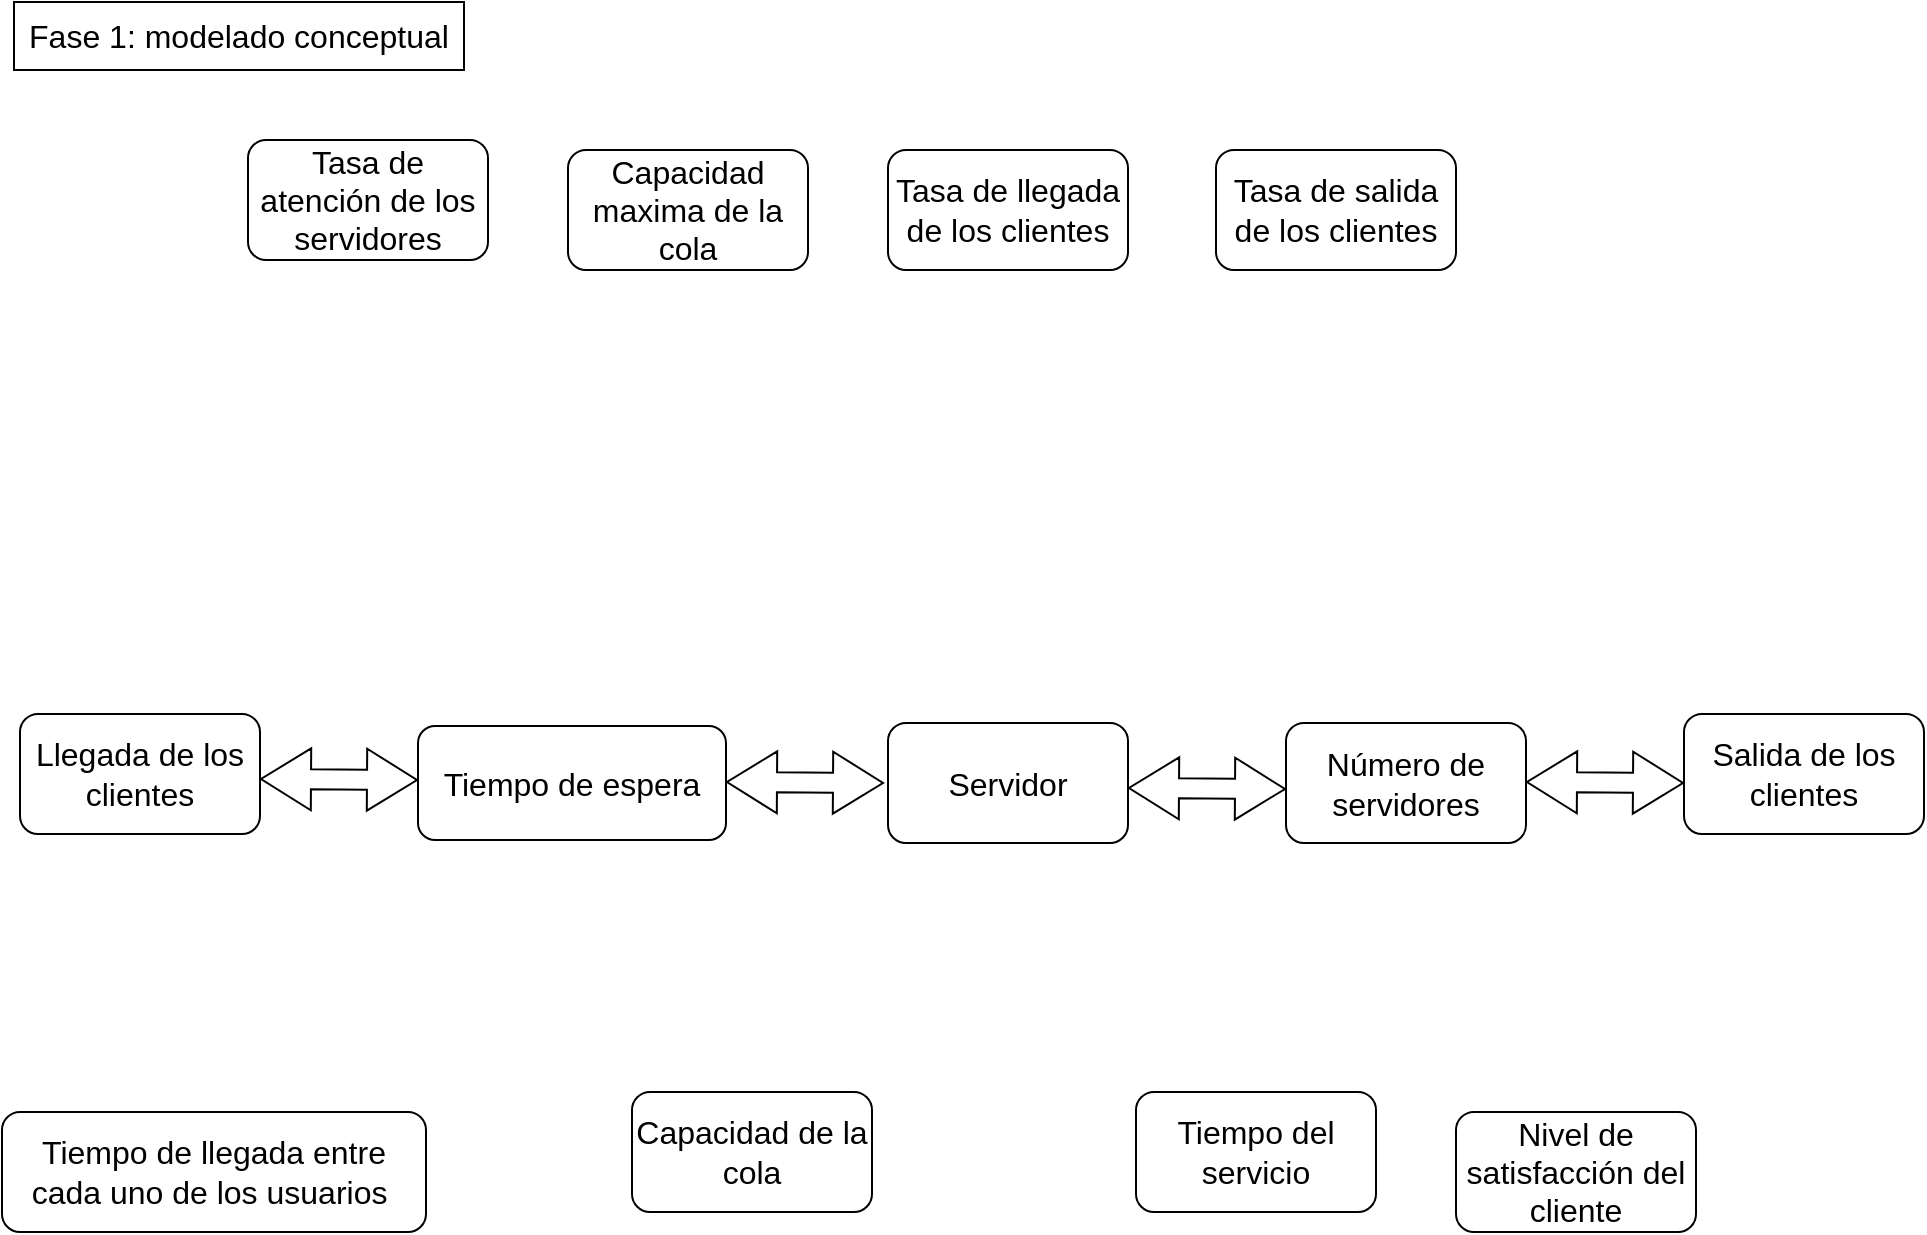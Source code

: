 <mxfile version="21.6.6" type="github">
  <diagram name="Página-1" id="xt2e4blbkaSF2w6qA2vS">
    <mxGraphModel dx="1520" dy="934" grid="0" gridSize="10" guides="1" tooltips="1" connect="1" arrows="1" fold="1" page="0" pageScale="1" pageWidth="827" pageHeight="1169" math="0" shadow="0">
      <root>
        <mxCell id="0" />
        <mxCell id="1" parent="0" />
        <mxCell id="sy5EoKX25wOx0nBIT3mE-2" value="Fase 1: modelado conceptual" style="rounded=0;whiteSpace=wrap;html=1;fontSize=16;" vertex="1" parent="1">
          <mxGeometry x="-343" y="-120" width="225" height="34" as="geometry" />
        </mxCell>
        <mxCell id="sy5EoKX25wOx0nBIT3mE-3" value="Tasa de llegada de los clientes" style="rounded=1;whiteSpace=wrap;html=1;fontSize=16;" vertex="1" parent="1">
          <mxGeometry x="94" y="-46" width="120" height="60" as="geometry" />
        </mxCell>
        <mxCell id="sy5EoKX25wOx0nBIT3mE-4" value="Tasa de atención de los servidores" style="rounded=1;whiteSpace=wrap;html=1;fontSize=16;" vertex="1" parent="1">
          <mxGeometry x="-226" y="-51" width="120" height="60" as="geometry" />
        </mxCell>
        <mxCell id="sy5EoKX25wOx0nBIT3mE-5" value="Tasa de salida de los clientes" style="rounded=1;whiteSpace=wrap;html=1;fontSize=16;" vertex="1" parent="1">
          <mxGeometry x="258" y="-46" width="120" height="60" as="geometry" />
        </mxCell>
        <mxCell id="sy5EoKX25wOx0nBIT3mE-6" value="Capacidad de la cola" style="rounded=1;whiteSpace=wrap;html=1;fontSize=16;" vertex="1" parent="1">
          <mxGeometry x="-34" y="425" width="120" height="60" as="geometry" />
        </mxCell>
        <mxCell id="sy5EoKX25wOx0nBIT3mE-16" value="Llegada de los clientes" style="rounded=1;whiteSpace=wrap;html=1;fontSize=16;" vertex="1" parent="1">
          <mxGeometry x="-340" y="236" width="120" height="60" as="geometry" />
        </mxCell>
        <mxCell id="sy5EoKX25wOx0nBIT3mE-17" value="Salida de los clientes" style="rounded=1;whiteSpace=wrap;html=1;fontSize=16;" vertex="1" parent="1">
          <mxGeometry x="492" y="236" width="120" height="60" as="geometry" />
        </mxCell>
        <mxCell id="sy5EoKX25wOx0nBIT3mE-18" value="Capacidad maxima de la cola" style="rounded=1;whiteSpace=wrap;html=1;fontSize=16;" vertex="1" parent="1">
          <mxGeometry x="-66" y="-46" width="120" height="60" as="geometry" />
        </mxCell>
        <mxCell id="sy5EoKX25wOx0nBIT3mE-19" value="Servidor" style="rounded=1;whiteSpace=wrap;html=1;fontSize=16;" vertex="1" parent="1">
          <mxGeometry x="94" y="240.5" width="120" height="60" as="geometry" />
        </mxCell>
        <mxCell id="sy5EoKX25wOx0nBIT3mE-22" value="" style="shape=flexArrow;endArrow=classic;startArrow=classic;html=1;rounded=0;fontSize=12;startSize=8;endSize=8;curved=1;" edge="1" parent="1">
          <mxGeometry width="100" height="100" relative="1" as="geometry">
            <mxPoint x="-220" y="268.5" as="sourcePoint" />
            <mxPoint x="-141" y="269" as="targetPoint" />
          </mxGeometry>
        </mxCell>
        <mxCell id="sy5EoKX25wOx0nBIT3mE-23" value="Número de servidores" style="rounded=1;whiteSpace=wrap;html=1;fontSize=16;" vertex="1" parent="1">
          <mxGeometry x="293" y="240.5" width="120" height="60" as="geometry" />
        </mxCell>
        <mxCell id="sy5EoKX25wOx0nBIT3mE-24" value="Tiempo de llegada entre cada uno de los usuarios&amp;nbsp;&lt;br&gt;" style="rounded=1;whiteSpace=wrap;html=1;fontSize=16;" vertex="1" parent="1">
          <mxGeometry x="-349" y="435" width="212" height="60" as="geometry" />
        </mxCell>
        <mxCell id="sy5EoKX25wOx0nBIT3mE-26" value="Tiempo del servicio" style="rounded=1;whiteSpace=wrap;html=1;fontSize=16;" vertex="1" parent="1">
          <mxGeometry x="218" y="425" width="120" height="60" as="geometry" />
        </mxCell>
        <mxCell id="sy5EoKX25wOx0nBIT3mE-27" value="Tiempo de espera" style="rounded=1;whiteSpace=wrap;html=1;fontSize=16;" vertex="1" parent="1">
          <mxGeometry x="-141" y="242" width="154" height="57" as="geometry" />
        </mxCell>
        <mxCell id="sy5EoKX25wOx0nBIT3mE-28" value="Nivel de satisfacción del cliente" style="rounded=1;whiteSpace=wrap;html=1;fontSize=16;" vertex="1" parent="1">
          <mxGeometry x="378" y="435" width="120" height="60" as="geometry" />
        </mxCell>
        <mxCell id="sy5EoKX25wOx0nBIT3mE-31" value="" style="shape=flexArrow;endArrow=classic;startArrow=classic;html=1;rounded=0;fontSize=12;startSize=8;endSize=8;curved=1;" edge="1" parent="1">
          <mxGeometry width="100" height="100" relative="1" as="geometry">
            <mxPoint x="13" y="270" as="sourcePoint" />
            <mxPoint x="92" y="270.5" as="targetPoint" />
          </mxGeometry>
        </mxCell>
        <mxCell id="sy5EoKX25wOx0nBIT3mE-33" value="" style="shape=flexArrow;endArrow=classic;startArrow=classic;html=1;rounded=0;fontSize=12;startSize=8;endSize=8;curved=1;" edge="1" parent="1">
          <mxGeometry width="100" height="100" relative="1" as="geometry">
            <mxPoint x="214" y="273" as="sourcePoint" />
            <mxPoint x="293" y="273.5" as="targetPoint" />
          </mxGeometry>
        </mxCell>
        <mxCell id="sy5EoKX25wOx0nBIT3mE-34" value="" style="shape=flexArrow;endArrow=classic;startArrow=classic;html=1;rounded=0;fontSize=12;startSize=8;endSize=8;curved=1;" edge="1" parent="1">
          <mxGeometry width="100" height="100" relative="1" as="geometry">
            <mxPoint x="413" y="270" as="sourcePoint" />
            <mxPoint x="492" y="270.5" as="targetPoint" />
          </mxGeometry>
        </mxCell>
      </root>
    </mxGraphModel>
  </diagram>
</mxfile>
